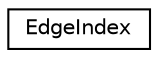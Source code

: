 digraph G
{
  edge [fontname="Helvetica",fontsize="10",labelfontname="Helvetica",labelfontsize="10"];
  node [fontname="Helvetica",fontsize="10",shape=record];
  rankdir=LR;
  Node1 [label="EdgeIndex",height=0.2,width=0.4,color="black", fillcolor="white", style="filled",URL="$d0/de2/structEdgeIndex.html"];
}

